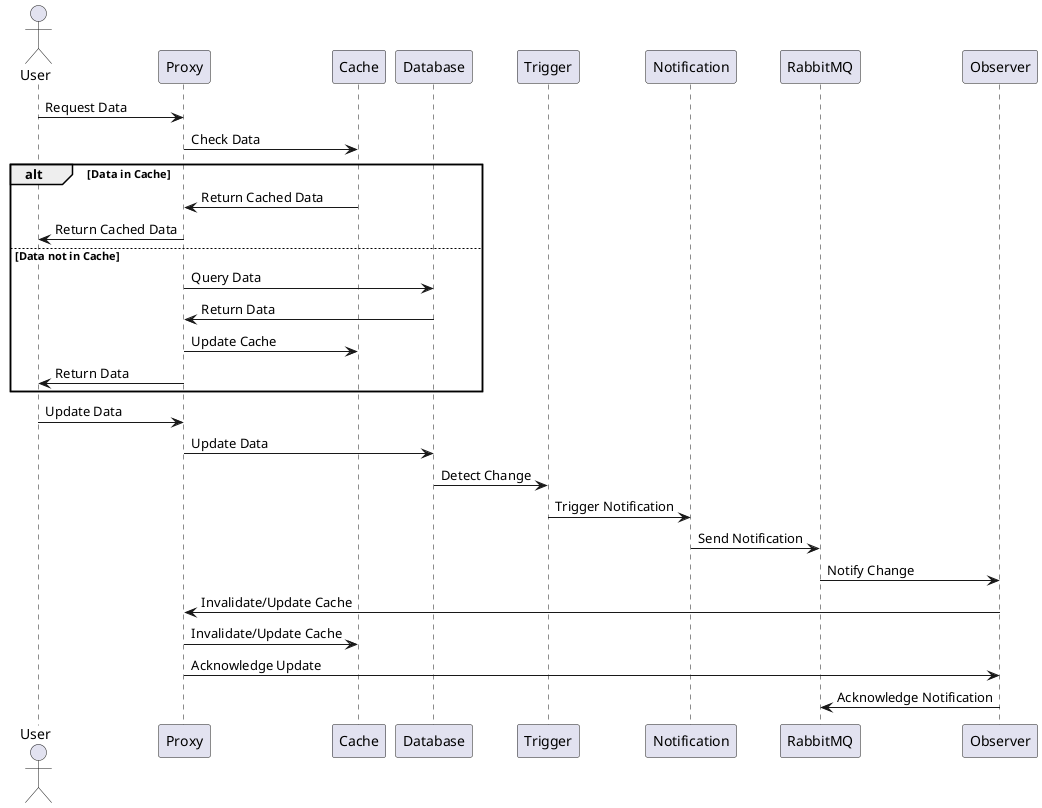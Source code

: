 @startuml
actor User
participant Proxy
participant Cache
participant Database
participant Trigger
participant Notification
participant RabbitMQ
participant Observer

User -> Proxy : Request Data
Proxy -> Cache : Check Data
alt Data in Cache
    Cache -> Proxy : Return Cached Data
    Proxy -> User : Return Cached Data
else Data not in Cache
    Proxy -> Database : Query Data
    Database -> Proxy : Return Data
    Proxy -> Cache : Update Cache
    Proxy -> User : Return Data
end

User -> Proxy : Update Data
Proxy -> Database : Update Data
Database -> Trigger : Detect Change
Trigger -> Notification : Trigger Notification
Notification -> RabbitMQ : Send Notification
RabbitMQ -> Observer : Notify Change
Observer -> Proxy : Invalidate/Update Cache
Proxy -> Cache : Invalidate/Update Cache
Proxy -> Observer : Acknowledge Update
Observer -> RabbitMQ : Acknowledge Notification
@enduml